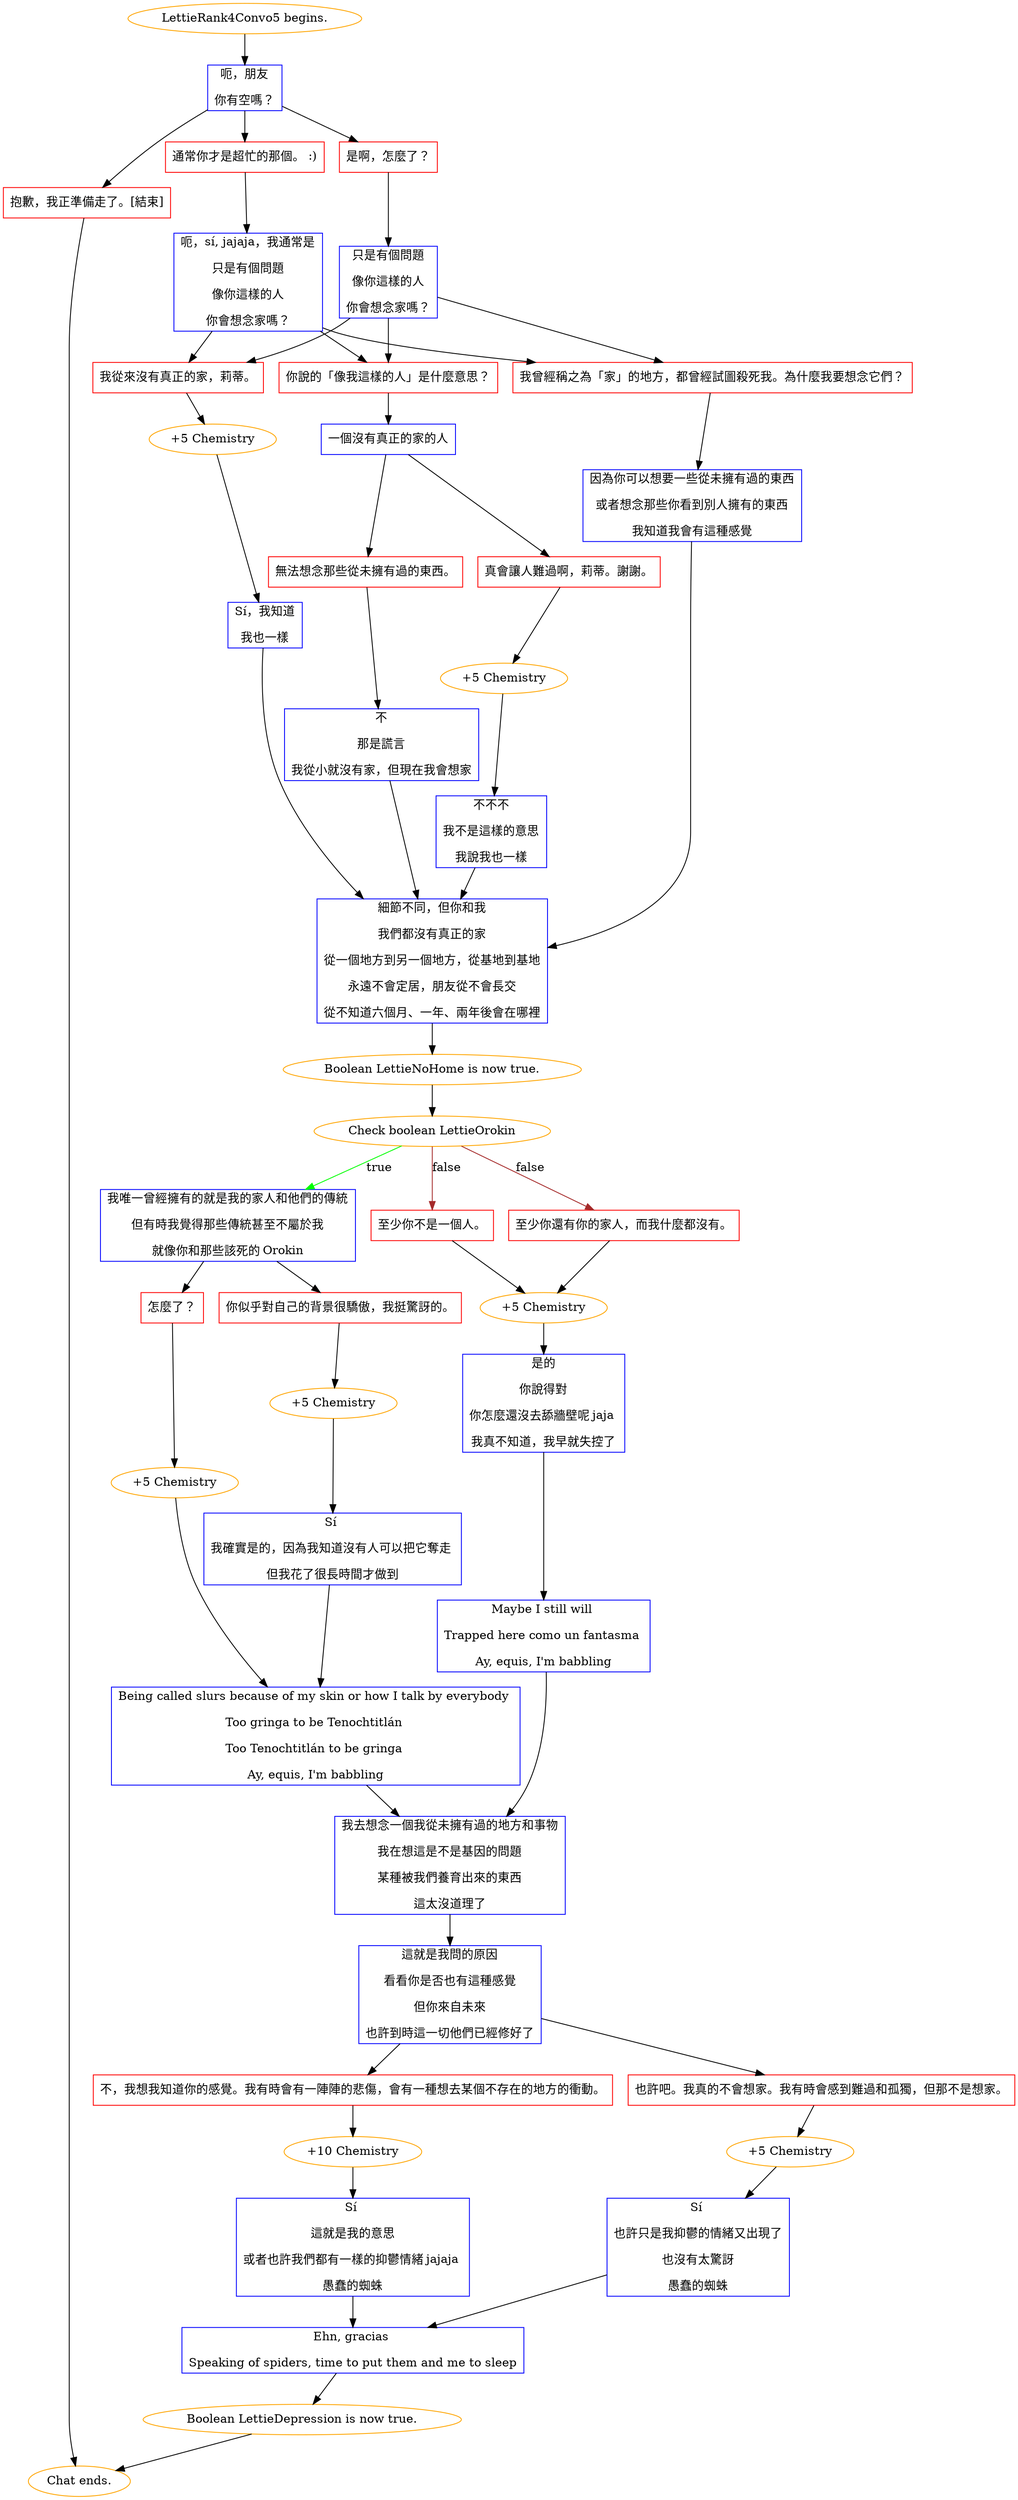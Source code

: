 digraph {
	"LettieRank4Convo5 begins." [color=orange];
		"LettieRank4Convo5 begins." -> j3508463950;
	j3508463950 [label="呃，朋友
你有空嗎？",shape=box,color=blue];
		j3508463950 -> j486561413;
		j3508463950 -> j3786595896;
		j3508463950 -> j2803170413;
	j486561413 [label="通常你才是超忙的那個。 :)",shape=box,color=red];
		j486561413 -> j2064372049;
	j3786595896 [label="是啊，怎麼了？",shape=box,color=red];
		j3786595896 -> j2746248605;
	j2803170413 [label="抱歉，我正準備走了。[結束]",shape=box,color=red];
		j2803170413 -> "Chat ends.";
	j2064372049 [label="呃，sí, jajaja，我通常是
只是有個問題
像你這樣的人
你會想念家嗎？",shape=box,color=blue];
		j2064372049 -> j376691686;
		j2064372049 -> j4089540658;
		j2064372049 -> j2913039238;
	j2746248605 [label="只是有個問題
像你這樣的人
你會想念家嗎？",shape=box,color=blue];
		j2746248605 -> j376691686;
		j2746248605 -> j4089540658;
		j2746248605 -> j2913039238;
	"Chat ends." [color=orange];
	j376691686 [label="我從來沒有真正的家，莉蒂。",shape=box,color=red];
		j376691686 -> j3440622057;
	j4089540658 [label="你說的「像我這樣的人」是什麼意思？",shape=box,color=red];
		j4089540658 -> j79223066;
	j2913039238 [label="我曾經稱之為「家」的地方，都曾經試圖殺死我。為什麼我要想念它們？",shape=box,color=red];
		j2913039238 -> j1847471551;
	j3440622057 [label="+5 Chemistry",color=orange];
		j3440622057 -> j3793119184;
	j79223066 [label="一個沒有真正的家的人",shape=box,color=blue];
		j79223066 -> j4118161812;
		j79223066 -> j2168982425;
	j1847471551 [label="因為你可以想要一些從未擁有過的東西
或者想念那些你看到別人擁有的東西
我知道我會有這種感覺",shape=box,color=blue];
		j1847471551 -> j837113463;
	j3793119184 [label="Sí，我知道
我也一樣",shape=box,color=blue];
		j3793119184 -> j837113463;
	j4118161812 [label="真會讓人難過啊，莉蒂。謝謝。",shape=box,color=red];
		j4118161812 -> j3998100145;
	j2168982425 [label="無法想念那些從未擁有過的東西。",shape=box,color=red];
		j2168982425 -> j1421950412;
	j837113463 [label="細節不同，但你和我
我們都沒有真正的家
從一個地方到另一個地方，從基地到基地
永遠不會定居，朋友從不會長交
從不知道六個月、一年、兩年後會在哪裡",shape=box,color=blue];
		j837113463 -> j1894471540;
	j3998100145 [label="+5 Chemistry",color=orange];
		j3998100145 -> j3786161526;
	j1421950412 [label="不
那是謊言
我從小就沒有家，但現在我會想家",shape=box,color=blue];
		j1421950412 -> j837113463;
	j1894471540 [label="Boolean LettieNoHome is now true.",color=orange];
		j1894471540 -> j3327626097;
	j3786161526 [label="不不不
我不是這樣的意思
我說我也一樣",shape=box,color=blue];
		j3786161526 -> j837113463;
	j3327626097 [label="Check boolean LettieOrokin",color=orange];
		j3327626097 -> j2901076977 [label=true,color=green];
		j3327626097 -> j3452163295 [label=false,color=brown];
		j3327626097 -> j3306993703 [label=false,color=brown];
	j2901076977 [label="我唯一曾經擁有的就是我的家人和他們的傳統
但有時我覺得那些傳統甚至不屬於我
就像你和那些該死的 Orokin",shape=box,color=blue];
		j2901076977 -> j4045989105;
		j2901076977 -> j721124422;
	j3452163295 [label="至少你還有你的家人，而我什麼都沒有。",shape=box,color=red];
		j3452163295 -> j1278096215;
	j3306993703 [label="至少你不是一個人。",shape=box,color=red];
		j3306993703 -> j1278096215;
	j4045989105 [label="怎麼了？",shape=box,color=red];
		j4045989105 -> j547842992;
	j721124422 [label="你似乎對自己的背景很驕傲，我挺驚訝的。",shape=box,color=red];
		j721124422 -> j1342673869;
	j1278096215 [label="+5 Chemistry",color=orange];
		j1278096215 -> j580101254;
	j547842992 [label="+5 Chemistry",color=orange];
		j547842992 -> j1584838662;
	j1342673869 [label="+5 Chemistry",color=orange];
		j1342673869 -> j3378379286;
	j580101254 [label="是的
你說得對
你怎麼還沒去舔牆壁呢 jaja 
我真不知道，我早就失控了",shape=box,color=blue];
		j580101254 -> j2033610569;
	j1584838662 [label="Being called slurs because of my skin or how I talk by everybody 
Too gringa to be Tenochtitlán 
Too Tenochtitlán to be gringa 
Ay, equis, I'm babbling",shape=box,color=blue];
		j1584838662 -> j3462232581;
	j3378379286 [label="Sí 
我確實是的，因為我知道沒有人可以把它奪走 
但我花了很長時間才做到",shape=box,color=blue];
		j3378379286 -> j1584838662;
	j2033610569 [label="Maybe I still will 
Trapped here como un fantasma 
Ay, equis, I'm babbling",shape=box,color=blue];
		j2033610569 -> j3462232581;
	j3462232581 [label="我去想念一個我從未擁有過的地方和事物
我在想這是不是基因的問題
某種被我們養育出來的東西
這太沒道理了",shape=box,color=blue];
		j3462232581 -> j520206330;
	j520206330 [label="這就是我問的原因
看看你是否也有這種感覺
但你來自未來
也許到時這一切他們已經修好了",shape=box,color=blue];
		j520206330 -> j424544596;
		j520206330 -> j2054448211;
	j424544596 [label="不，我想我知道你的感覺。我有時會有一陣陣的悲傷，會有一種想去某個不存在的地方的衝動。",shape=box,color=red];
		j424544596 -> j3180096602;
	j2054448211 [label="也許吧。我真的不會想家。我有時會感到難過和孤獨，但那不是想家。",shape=box,color=red];
		j2054448211 -> j2477116462;
	j3180096602 [label="+10 Chemistry",color=orange];
		j3180096602 -> j2195463644;
	j2477116462 [label="+5 Chemistry",color=orange];
		j2477116462 -> j2943263621;
	j2195463644 [label="Sí 
這就是我的意思
或者也許我們都有一樣的抑鬱情緒 jajaja 
愚蠢的蜘蛛",shape=box,color=blue];
		j2195463644 -> j55194301;
	j2943263621 [label="Sí 
也許只是我抑鬱的情緒又出現了
也沒有太驚訝
愚蠢的蜘蛛",shape=box,color=blue];
		j2943263621 -> j55194301;
	j55194301 [label="Ehn, gracias 
Speaking of spiders, time to put them and me to sleep",shape=box,color=blue];
		j55194301 -> j168662028;
	j168662028 [label="Boolean LettieDepression is now true.",color=orange];
		j168662028 -> "Chat ends.";
}